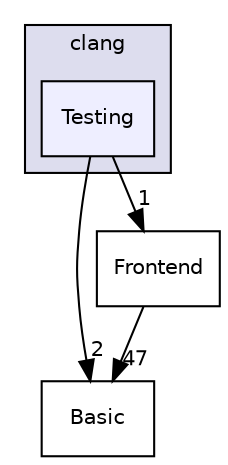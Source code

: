 digraph "include/clang/Testing" {
  bgcolor=transparent;
  compound=true
  node [ fontsize="10", fontname="Helvetica"];
  edge [ labelfontsize="10", labelfontname="Helvetica"];
  subgraph clusterdir_7c3366c0dfc05dfe1380b9a1e2bf7190 {
    graph [ bgcolor="#ddddee", pencolor="black", label="clang" fontname="Helvetica", fontsize="10", URL="dir_7c3366c0dfc05dfe1380b9a1e2bf7190.html"]
  dir_ac3028003c532cd25dd5745589067bd3 [shape=box, label="Testing", style="filled", fillcolor="#eeeeff", pencolor="black", URL="dir_ac3028003c532cd25dd5745589067bd3.html"];
  }
  dir_a004adf44f176e430fc6c2b869b0fb57 [shape=box label="Basic" URL="dir_a004adf44f176e430fc6c2b869b0fb57.html"];
  dir_16802a82ee139c8ddd8808f7b0d7fd41 [shape=box label="Frontend" URL="dir_16802a82ee139c8ddd8808f7b0d7fd41.html"];
  dir_ac3028003c532cd25dd5745589067bd3->dir_a004adf44f176e430fc6c2b869b0fb57 [headlabel="2", labeldistance=1.5 headhref="dir_000097_000014.html"];
  dir_ac3028003c532cd25dd5745589067bd3->dir_16802a82ee139c8ddd8808f7b0d7fd41 [headlabel="1", labeldistance=1.5 headhref="dir_000097_000082.html"];
  dir_16802a82ee139c8ddd8808f7b0d7fd41->dir_a004adf44f176e430fc6c2b869b0fb57 [headlabel="47", labeldistance=1.5 headhref="dir_000082_000014.html"];
}
